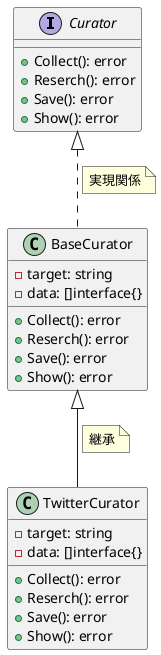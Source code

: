 @startuml

interface Curator{
	+ Collect(): error
	+ Reserch(): error
	+ Save(): error
	+ Show(): error
}

class BaseCurator {
    - target: string
    - data: []interface{}
	+ Collect(): error
	+ Reserch(): error
	+ Save(): error
	+ Show(): error
}

class TwitterCurator {
    - target: string
    - data: []interface{}
	+ Collect(): error
	+ Reserch(): error
	+ Save(): error
	+ Show(): error
}

Curator <|.. BaseCurator
note on link
実現関係
end note

BaseCurator <|-- TwitterCurator
note on link
継承
end note
@enduml